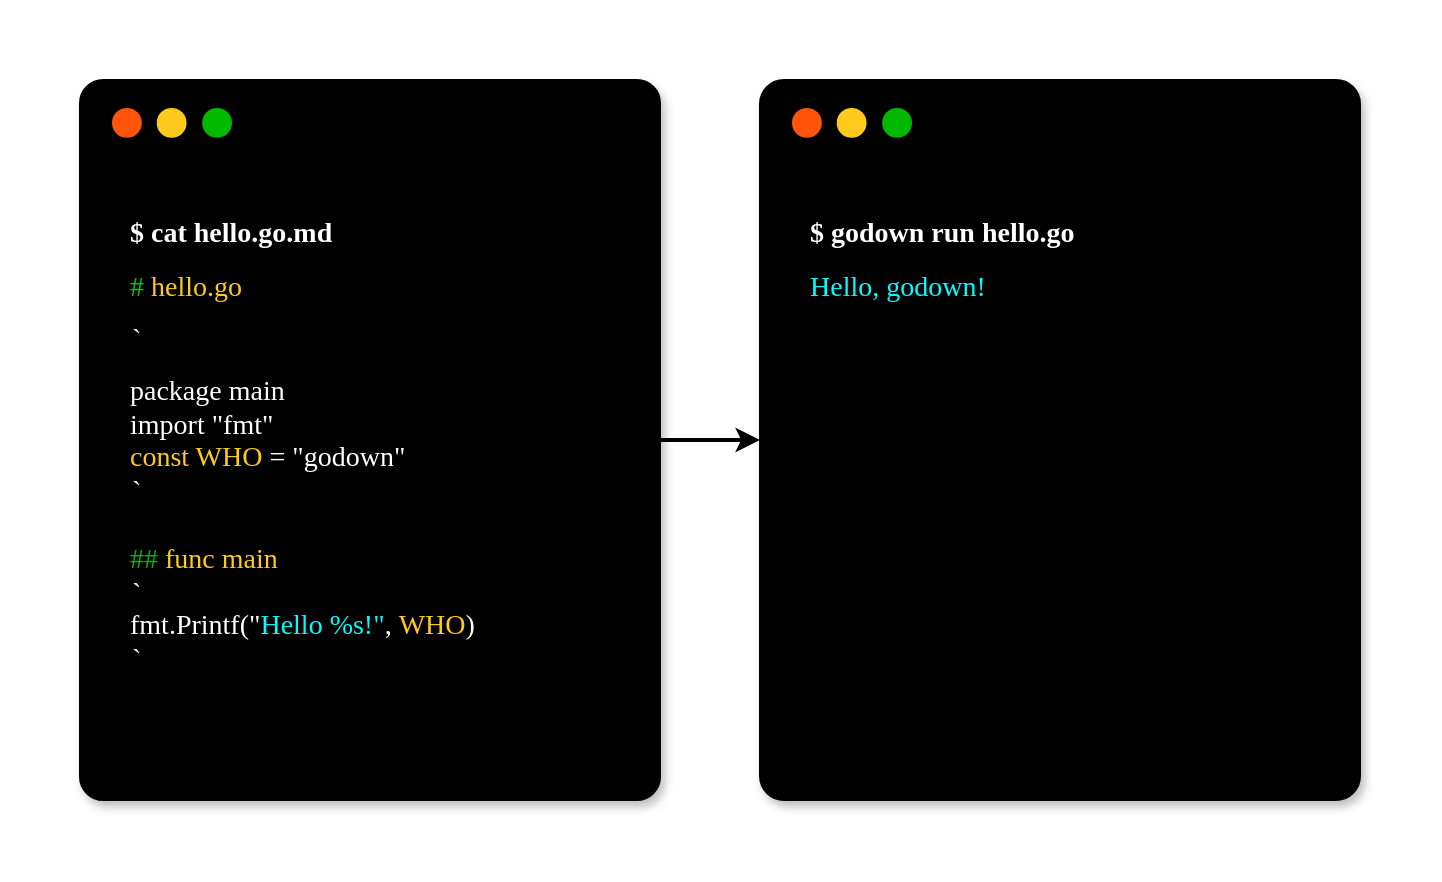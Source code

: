 <mxfile>
    <diagram id="et6ZL5nDRBVg1DVwjbSL" name="ページ1">
        <mxGraphModel dx="608" dy="559" grid="1" gridSize="10" guides="1" tooltips="1" connect="1" arrows="1" fold="1" page="1" pageScale="1" pageWidth="1169" pageHeight="827" math="0" shadow="0">
            <root>
                <mxCell id="0"/>
                <mxCell id="1" parent="0"/>
                <mxCell id="19" value="" style="rounded=0;whiteSpace=wrap;html=1;shadow=0;glass=0;labelBackgroundColor=#000000;sketch=0;fontFamily=JetBrains Mono;fontSize=14;strokeColor=none;" parent="1" vertex="1">
                    <mxGeometry x="80" y="40" width="720" height="440" as="geometry"/>
                </mxCell>
                <mxCell id="18" style="edgeStyle=none;html=1;entryX=0;entryY=0.5;entryDx=0;entryDy=0;fontFamily=JetBrains Mono;fontSize=14;fontColor=#FFFFFF;strokeWidth=2;" parent="1" source="2" target="12" edge="1">
                    <mxGeometry relative="1" as="geometry"/>
                </mxCell>
                <mxCell id="2" value="" style="rounded=1;whiteSpace=wrap;html=1;fillColor=#000000;shadow=1;arcSize=4;glass=0;sketch=0;" parent="1" vertex="1">
                    <mxGeometry x="120" y="80" width="290" height="360" as="geometry"/>
                </mxCell>
                <mxCell id="8" value="" style="group;aspect=fixed;" parent="1" vertex="1" connectable="0">
                    <mxGeometry x="136" y="94" width="60" height="20" as="geometry"/>
                </mxCell>
                <mxCell id="3" value="" style="ellipse;whiteSpace=wrap;html=1;aspect=fixed;shadow=0;glass=0;sketch=0;fillColor=#FF540A;strokeColor=none;" parent="8" vertex="1">
                    <mxGeometry width="14.907" height="14.907" as="geometry"/>
                </mxCell>
                <mxCell id="4" value="" style="ellipse;whiteSpace=wrap;html=1;aspect=fixed;shadow=0;glass=0;sketch=0;fillColor=#FFCA1C;strokeColor=none;" parent="8" vertex="1">
                    <mxGeometry x="22.36" width="14.907" height="14.907" as="geometry"/>
                </mxCell>
                <mxCell id="5" value="" style="ellipse;whiteSpace=wrap;html=1;aspect=fixed;shadow=0;glass=0;sketch=0;fillColor=#00B800;strokeColor=none;" parent="8" vertex="1">
                    <mxGeometry x="45.093" width="14.907" height="14.907" as="geometry"/>
                </mxCell>
                <mxCell id="11" value="&lt;h1 style=&quot;font-size: 14px&quot;&gt;$ cat hello.go.md&lt;/h1&gt;&lt;div&gt;&lt;font color=&quot;#00cc00&quot;&gt;#&lt;/font&gt;&amp;nbsp;&lt;font color=&quot;#ffca1c&quot;&gt;hello.go&lt;/font&gt;&lt;/div&gt;&lt;h1 style=&quot;font-size: 14px&quot;&gt;&lt;span style=&quot;font-weight: normal&quot;&gt;```&lt;/span&gt;&lt;br&gt;&lt;/h1&gt;&lt;div&gt;package main&lt;/div&gt;&lt;div&gt;import &quot;fmt&quot;&lt;/div&gt;&lt;div&gt;&lt;font color=&quot;#ffca1c&quot;&gt;const WHO&lt;/font&gt;&amp;nbsp;= &quot;godown&quot;&lt;/div&gt;&lt;div&gt;```&lt;/div&gt;&lt;div&gt;&lt;br&gt;&lt;/div&gt;&lt;div&gt;&lt;font color=&quot;#00b800&quot;&gt;##&lt;/font&gt;&amp;nbsp;&lt;font color=&quot;#ffca1c&quot;&gt;func main&lt;/font&gt;&lt;/div&gt;&lt;div&gt;```&lt;/div&gt;&lt;div&gt;fmt.Printf(&quot;&lt;font color=&quot;#00ffff&quot;&gt;Hello %s!&quot;&lt;/font&gt;,&lt;font color=&quot;#00cccc&quot;&gt;&amp;nbsp;&lt;/font&gt;&lt;font color=&quot;#ffca1c&quot;&gt;WHO&lt;/font&gt;)&lt;br&gt;&lt;/div&gt;&lt;div&gt;```&lt;/div&gt;" style="text;html=1;strokeColor=none;fillColor=none;spacing=5;spacingTop=-20;whiteSpace=wrap;overflow=hidden;rounded=0;shadow=0;glass=0;sketch=0;fontFamily=JetBrains Mono;fontSize=14;fontColor=#FFFFFF;labelBackgroundColor=#000000;" parent="1" vertex="1">
                    <mxGeometry x="140" y="150" width="260" height="260" as="geometry"/>
                </mxCell>
                <mxCell id="12" value="" style="rounded=1;whiteSpace=wrap;html=1;fillColor=#000000;shadow=1;arcSize=4;glass=0;sketch=0;" parent="1" vertex="1">
                    <mxGeometry x="460" y="80" width="300" height="360" as="geometry"/>
                </mxCell>
                <mxCell id="13" value="" style="group;aspect=fixed;" parent="1" vertex="1" connectable="0">
                    <mxGeometry x="476" y="94" width="60" height="20" as="geometry"/>
                </mxCell>
                <mxCell id="14" value="" style="ellipse;whiteSpace=wrap;html=1;aspect=fixed;shadow=0;glass=0;sketch=0;fillColor=#FF540A;strokeColor=none;" parent="13" vertex="1">
                    <mxGeometry width="14.907" height="14.907" as="geometry"/>
                </mxCell>
                <mxCell id="15" value="" style="ellipse;whiteSpace=wrap;html=1;aspect=fixed;shadow=0;glass=0;sketch=0;fillColor=#FFCA1C;strokeColor=none;" parent="13" vertex="1">
                    <mxGeometry x="22.36" width="14.907" height="14.907" as="geometry"/>
                </mxCell>
                <mxCell id="16" value="" style="ellipse;whiteSpace=wrap;html=1;aspect=fixed;shadow=0;glass=0;sketch=0;fillColor=#00B800;strokeColor=none;" parent="13" vertex="1">
                    <mxGeometry x="45.093" width="14.907" height="14.907" as="geometry"/>
                </mxCell>
                <mxCell id="17" value="&lt;h1 style=&quot;font-size: 14px&quot;&gt;$ godown run hello.go&lt;/h1&gt;&lt;div&gt;&lt;font color=&quot;#00ffff&quot;&gt;Hello, godown!&lt;/font&gt;&lt;/div&gt;&lt;div&gt;&lt;br&gt;&lt;/div&gt;&lt;div&gt;&lt;br&gt;&lt;/div&gt;" style="text;html=1;strokeColor=none;fillColor=none;spacing=5;spacingTop=-20;whiteSpace=wrap;overflow=hidden;rounded=0;shadow=0;glass=0;sketch=0;fontFamily=JetBrains Mono;fontSize=14;fontColor=#FFFFFF;labelBackgroundColor=#000000;" parent="1" vertex="1">
                    <mxGeometry x="480" y="150" width="260" height="240" as="geometry"/>
                </mxCell>
            </root>
        </mxGraphModel>
    </diagram>
</mxfile>